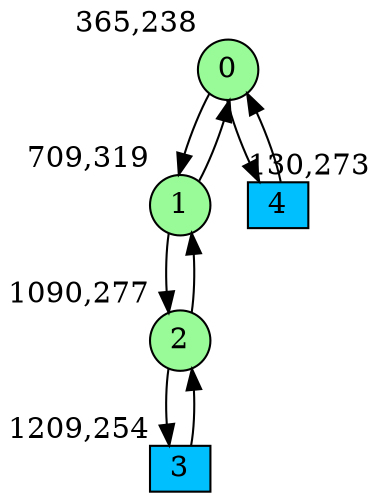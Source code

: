 digraph G {
graph [bgcolor=white]
node [shape=circle, style = filled, fillcolor=white,fixedsize=true, width=0.4, height=0.3 ]
0[xlabel="365,238", pos = "3.67188,1.26563!", fillcolor=palegreen ];
1[xlabel="709,319", pos = "9.04688,0!", fillcolor=palegreen ];
2[xlabel="1090,277", pos = "15,0.65625!", fillcolor=palegreen ];
3[xlabel="1209,254", pos = "16.8594,1.01563!", fillcolor=deepskyblue, shape=box ];
4[xlabel="130,273", pos = "0,0.71875!", fillcolor=deepskyblue, shape=box ];
0->1 ;
0->4 ;
1->0 ;
1->2 ;
2->1 ;
2->3 ;
3->2 ;
4->0 ;
}

